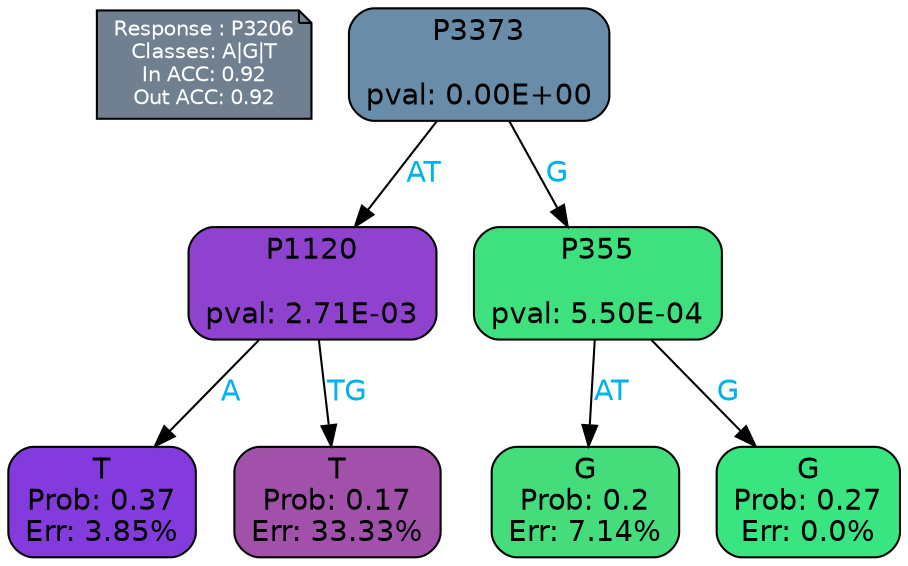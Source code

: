 digraph Tree {
node [shape=box, style="filled, rounded", color="black", fontname=helvetica] ;
graph [ranksep=equally, splines=polylines, bgcolor=transparent, dpi=600] ;
edge [fontname=helvetica] ;
LEGEND [label="Response : P3206
Classes: A|G|T
In ACC: 0.92
Out ACC: 0.92
",shape=note,align=left,style=filled,fillcolor="slategray",fontcolor="white",fontsize=10];1 [label="P3373

pval: 0.00E+00", fillcolor="#698ca9"] ;
2 [label="P1120

pval: 2.71E-03", fillcolor="#8e42ce"] ;
3 [label="T
Prob: 0.37
Err: 3.85%", fillcolor="#843bde"] ;
4 [label="T
Prob: 0.17
Err: 33.33%", fillcolor="#a251ab"] ;
5 [label="P355

pval: 5.50E-04", fillcolor="#3ee17e"] ;
6 [label="G
Prob: 0.2
Err: 7.14%", fillcolor="#45dd7b"] ;
7 [label="G
Prob: 0.27
Err: 0.0%", fillcolor="#39e581"] ;
1 -> 2 [label="AT",fontcolor=deepskyblue2] ;
1 -> 5 [label="G",fontcolor=deepskyblue2] ;
2 -> 3 [label="A",fontcolor=deepskyblue2] ;
2 -> 4 [label="TG",fontcolor=deepskyblue2] ;
5 -> 6 [label="AT",fontcolor=deepskyblue2] ;
5 -> 7 [label="G",fontcolor=deepskyblue2] ;
{rank = same; 3;4;6;7;}{rank = same; LEGEND;1;}}